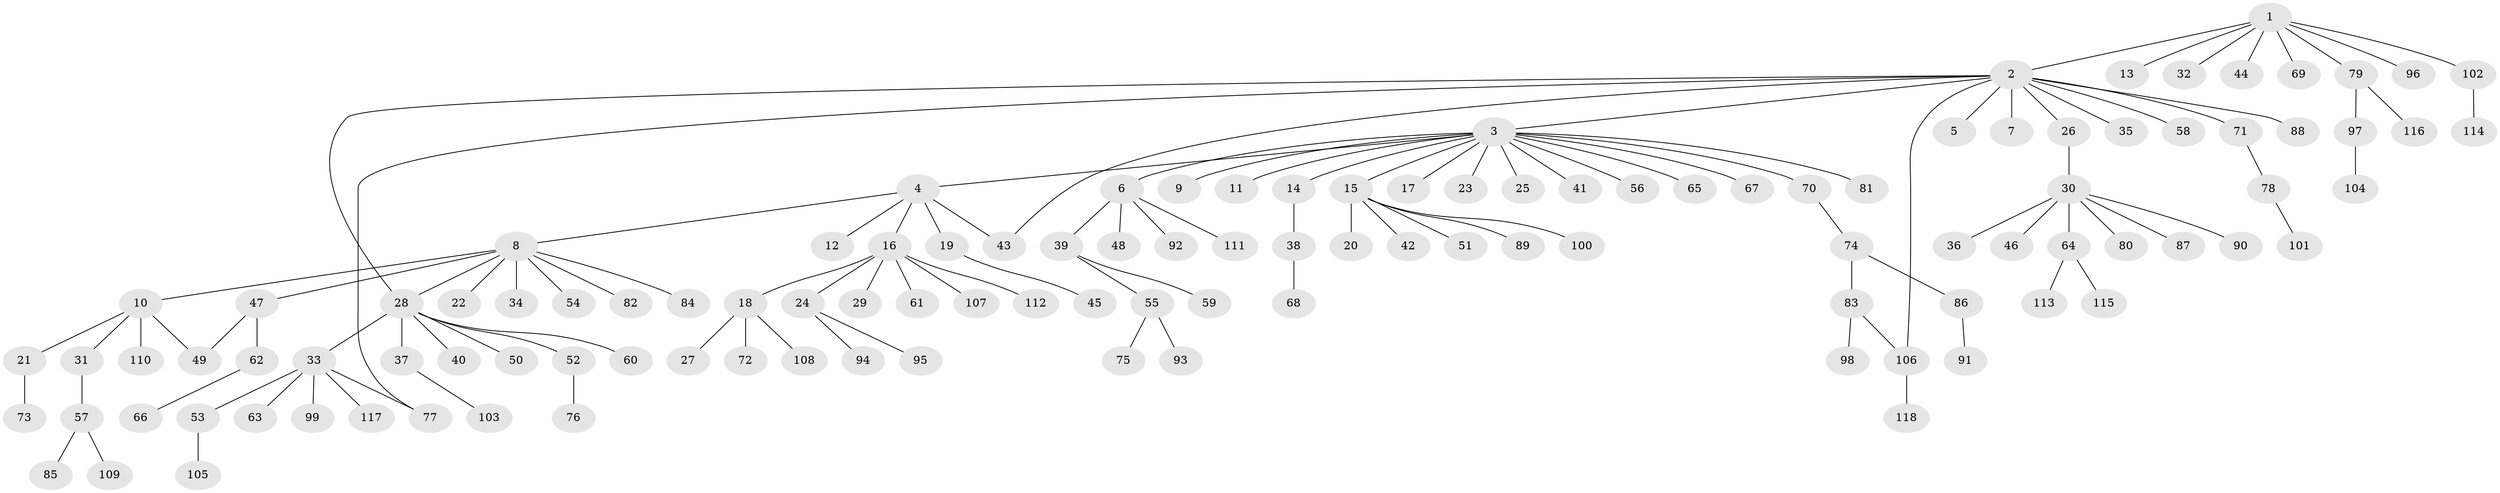 // coarse degree distribution, {3: 0.1891891891891892, 7: 0.02702702702702703, 6: 0.02702702702702703, 4: 0.02702702702702703, 2: 0.24324324324324326, 5: 0.05405405405405406, 1: 0.43243243243243246}
// Generated by graph-tools (version 1.1) at 2025/50/03/04/25 22:50:43]
// undirected, 118 vertices, 122 edges
graph export_dot {
  node [color=gray90,style=filled];
  1;
  2;
  3;
  4;
  5;
  6;
  7;
  8;
  9;
  10;
  11;
  12;
  13;
  14;
  15;
  16;
  17;
  18;
  19;
  20;
  21;
  22;
  23;
  24;
  25;
  26;
  27;
  28;
  29;
  30;
  31;
  32;
  33;
  34;
  35;
  36;
  37;
  38;
  39;
  40;
  41;
  42;
  43;
  44;
  45;
  46;
  47;
  48;
  49;
  50;
  51;
  52;
  53;
  54;
  55;
  56;
  57;
  58;
  59;
  60;
  61;
  62;
  63;
  64;
  65;
  66;
  67;
  68;
  69;
  70;
  71;
  72;
  73;
  74;
  75;
  76;
  77;
  78;
  79;
  80;
  81;
  82;
  83;
  84;
  85;
  86;
  87;
  88;
  89;
  90;
  91;
  92;
  93;
  94;
  95;
  96;
  97;
  98;
  99;
  100;
  101;
  102;
  103;
  104;
  105;
  106;
  107;
  108;
  109;
  110;
  111;
  112;
  113;
  114;
  115;
  116;
  117;
  118;
  1 -- 2;
  1 -- 13;
  1 -- 32;
  1 -- 44;
  1 -- 69;
  1 -- 79;
  1 -- 96;
  1 -- 102;
  2 -- 3;
  2 -- 5;
  2 -- 7;
  2 -- 26;
  2 -- 28;
  2 -- 35;
  2 -- 43;
  2 -- 58;
  2 -- 71;
  2 -- 77;
  2 -- 88;
  2 -- 106;
  3 -- 4;
  3 -- 6;
  3 -- 9;
  3 -- 11;
  3 -- 14;
  3 -- 15;
  3 -- 17;
  3 -- 23;
  3 -- 25;
  3 -- 41;
  3 -- 56;
  3 -- 65;
  3 -- 67;
  3 -- 70;
  3 -- 81;
  4 -- 8;
  4 -- 12;
  4 -- 16;
  4 -- 19;
  4 -- 43;
  6 -- 39;
  6 -- 48;
  6 -- 92;
  6 -- 111;
  8 -- 10;
  8 -- 22;
  8 -- 28;
  8 -- 34;
  8 -- 47;
  8 -- 54;
  8 -- 82;
  8 -- 84;
  10 -- 21;
  10 -- 31;
  10 -- 49;
  10 -- 110;
  14 -- 38;
  15 -- 20;
  15 -- 42;
  15 -- 51;
  15 -- 89;
  15 -- 100;
  16 -- 18;
  16 -- 24;
  16 -- 29;
  16 -- 61;
  16 -- 107;
  16 -- 112;
  18 -- 27;
  18 -- 72;
  18 -- 108;
  19 -- 45;
  21 -- 73;
  24 -- 94;
  24 -- 95;
  26 -- 30;
  28 -- 33;
  28 -- 37;
  28 -- 40;
  28 -- 50;
  28 -- 52;
  28 -- 60;
  30 -- 36;
  30 -- 46;
  30 -- 64;
  30 -- 80;
  30 -- 87;
  30 -- 90;
  31 -- 57;
  33 -- 53;
  33 -- 63;
  33 -- 77;
  33 -- 99;
  33 -- 117;
  37 -- 103;
  38 -- 68;
  39 -- 55;
  39 -- 59;
  47 -- 49;
  47 -- 62;
  52 -- 76;
  53 -- 105;
  55 -- 75;
  55 -- 93;
  57 -- 85;
  57 -- 109;
  62 -- 66;
  64 -- 113;
  64 -- 115;
  70 -- 74;
  71 -- 78;
  74 -- 83;
  74 -- 86;
  78 -- 101;
  79 -- 97;
  79 -- 116;
  83 -- 98;
  83 -- 106;
  86 -- 91;
  97 -- 104;
  102 -- 114;
  106 -- 118;
}
